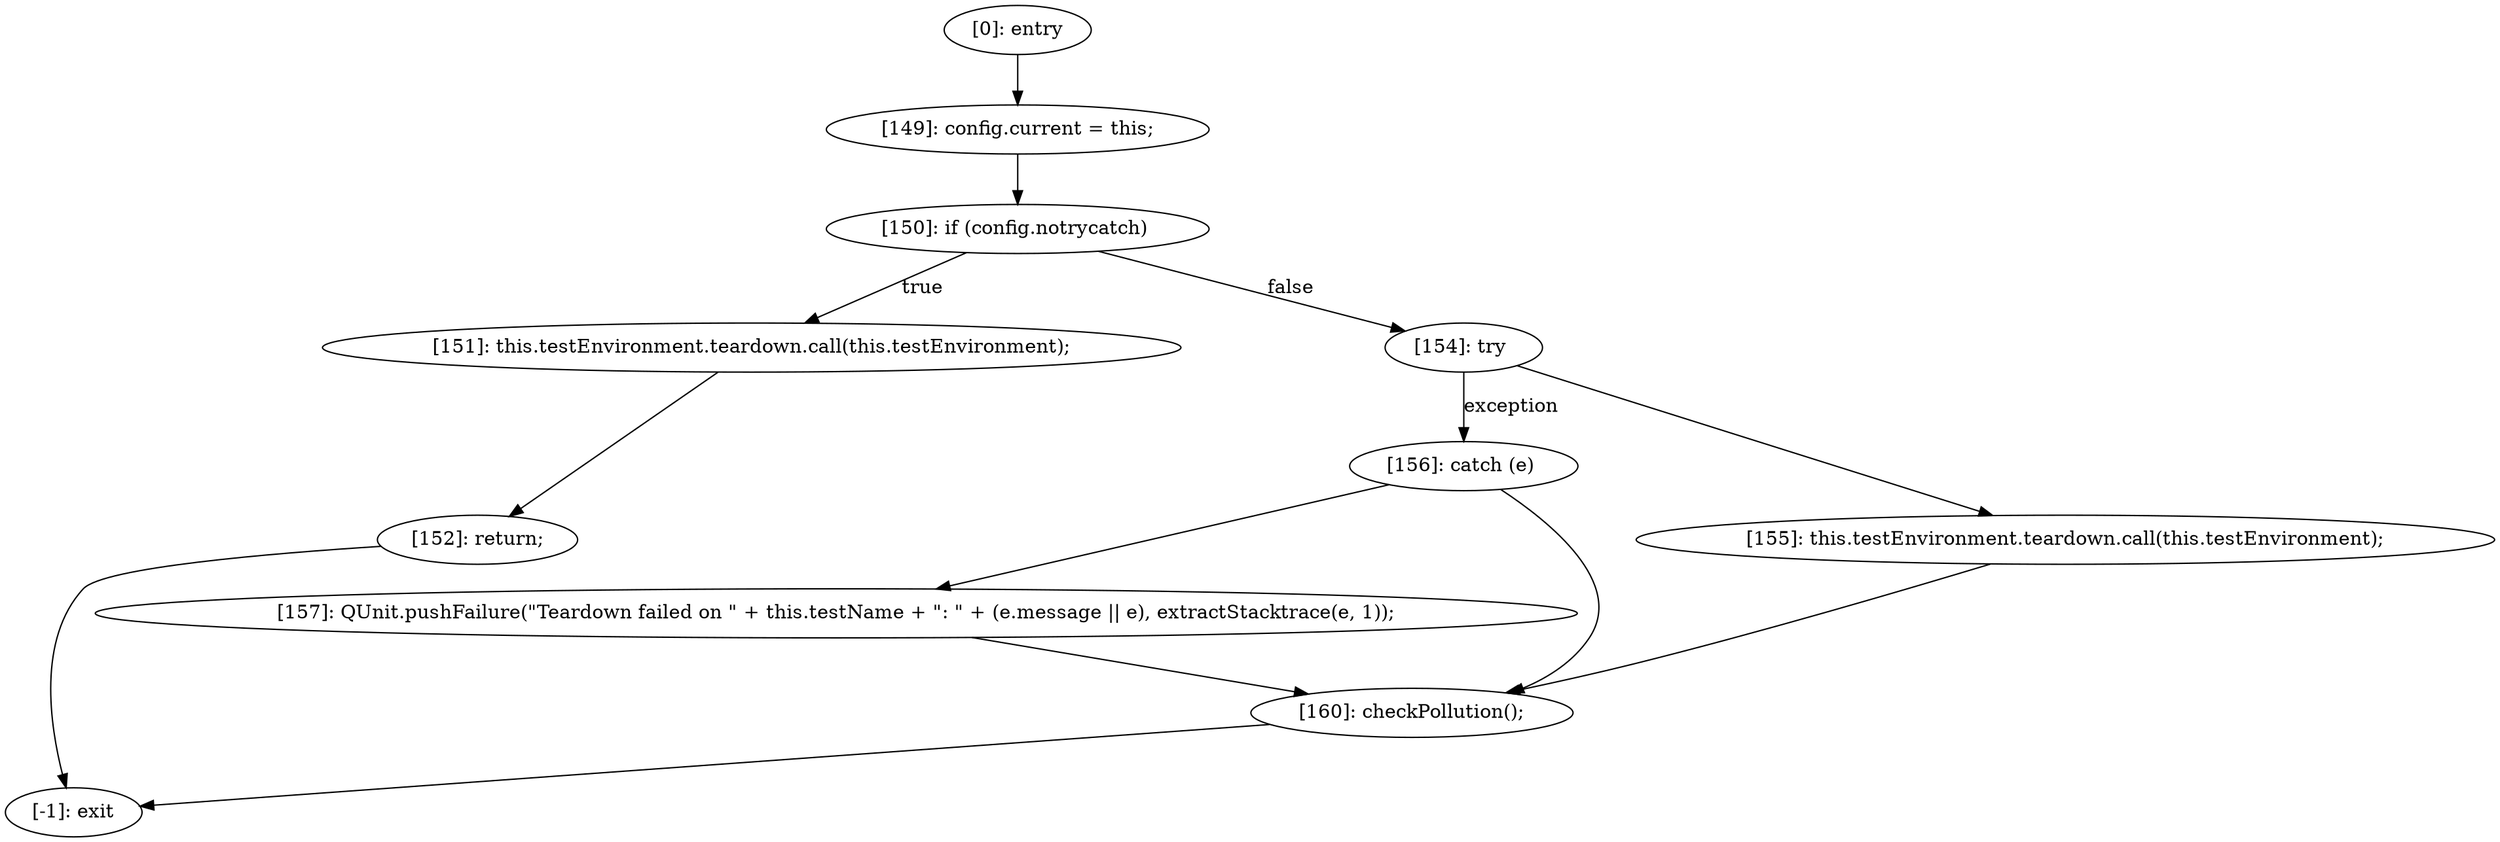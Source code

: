 digraph {
"0" [label="[151]: this.testEnvironment.teardown.call(this.testEnvironment);\n"] 
"1" [label="[157]: QUnit.pushFailure(\"Teardown failed on \" + this.testName + \": \" + (e.message || e), extractStacktrace(e, 1));\n"] 
"2" [label="[154]: try "] 
"3" [label="[160]: checkPollution();\n"] 
"4" [label="[156]: catch (e) "] 
"5" [label="[155]: this.testEnvironment.teardown.call(this.testEnvironment);\n"] 
"6" [label="[152]: return;\n"] 
"7" [label="[149]: config.current = this;\n"] 
"8" [label="[150]: if (config.notrycatch) "] 
"9" [label="[-1]: exit"] 
"10" [label="[0]: entry"] 
"0" -> "6" [label=""] 
"1" -> "3" [label=""] 
"2" -> "4" [label="exception"] 
"2" -> "5" [label=""] 
"3" -> "9" [label=""] 
"4" -> "3" [label=""] 
"4" -> "1" [label=""] 
"5" -> "3" [label=""] 
"6" -> "9" [label=""] 
"7" -> "8" [label=""] 
"8" -> "0" [label="true"] 
"8" -> "2" [label="false"] 
"10" -> "7" [label=""] 
}
